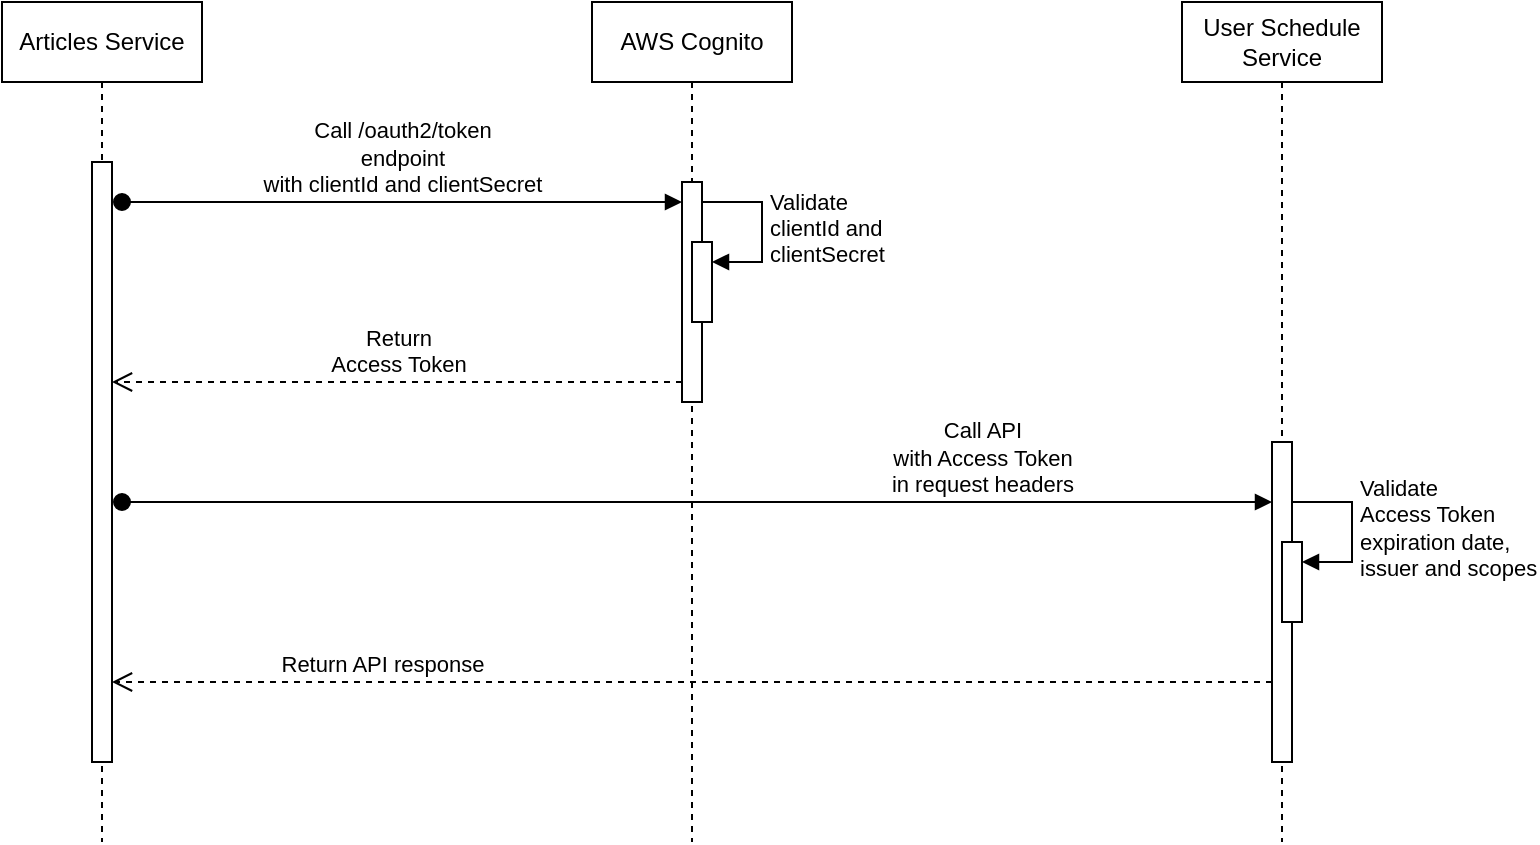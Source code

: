 <mxfile version="21.6.9" type="device">
  <diagram name="Page-1" id="PvZ-ucH5KrxWxDipueta">
    <mxGraphModel dx="1728" dy="925" grid="1" gridSize="10" guides="1" tooltips="1" connect="1" arrows="1" fold="1" page="1" pageScale="1" pageWidth="850" pageHeight="1100" math="0" shadow="0">
      <root>
        <mxCell id="0" />
        <mxCell id="1" parent="0" />
        <mxCell id="9KnKxS2fTNIw3O9fPbKG-4" value="Articles Service" style="shape=umlLifeline;perimeter=lifelinePerimeter;whiteSpace=wrap;html=1;container=1;dropTarget=0;collapsible=0;recursiveResize=0;outlineConnect=0;portConstraint=eastwest;newEdgeStyle={&quot;edgeStyle&quot;:&quot;elbowEdgeStyle&quot;,&quot;elbow&quot;:&quot;vertical&quot;,&quot;curved&quot;:0,&quot;rounded&quot;:0};" vertex="1" parent="1">
          <mxGeometry x="30" y="20" width="100" height="420" as="geometry" />
        </mxCell>
        <mxCell id="9KnKxS2fTNIw3O9fPbKG-7" value="" style="html=1;points=[];perimeter=orthogonalPerimeter;outlineConnect=0;targetShapes=umlLifeline;portConstraint=eastwest;newEdgeStyle={&quot;edgeStyle&quot;:&quot;elbowEdgeStyle&quot;,&quot;elbow&quot;:&quot;vertical&quot;,&quot;curved&quot;:0,&quot;rounded&quot;:0};" vertex="1" parent="9KnKxS2fTNIw3O9fPbKG-4">
          <mxGeometry x="45" y="80" width="10" height="300" as="geometry" />
        </mxCell>
        <mxCell id="9KnKxS2fTNIw3O9fPbKG-5" value="AWS Cognito" style="shape=umlLifeline;perimeter=lifelinePerimeter;whiteSpace=wrap;html=1;container=1;dropTarget=0;collapsible=0;recursiveResize=0;outlineConnect=0;portConstraint=eastwest;newEdgeStyle={&quot;edgeStyle&quot;:&quot;elbowEdgeStyle&quot;,&quot;elbow&quot;:&quot;vertical&quot;,&quot;curved&quot;:0,&quot;rounded&quot;:0};" vertex="1" parent="1">
          <mxGeometry x="325" y="20" width="100" height="420" as="geometry" />
        </mxCell>
        <mxCell id="9KnKxS2fTNIw3O9fPbKG-9" value="" style="html=1;points=[];perimeter=orthogonalPerimeter;outlineConnect=0;targetShapes=umlLifeline;portConstraint=eastwest;newEdgeStyle={&quot;edgeStyle&quot;:&quot;elbowEdgeStyle&quot;,&quot;elbow&quot;:&quot;vertical&quot;,&quot;curved&quot;:0,&quot;rounded&quot;:0};" vertex="1" parent="9KnKxS2fTNIw3O9fPbKG-5">
          <mxGeometry x="45" y="90" width="10" height="110" as="geometry" />
        </mxCell>
        <mxCell id="9KnKxS2fTNIw3O9fPbKG-10" value="" style="html=1;points=[];perimeter=orthogonalPerimeter;outlineConnect=0;targetShapes=umlLifeline;portConstraint=eastwest;newEdgeStyle={&quot;edgeStyle&quot;:&quot;elbowEdgeStyle&quot;,&quot;elbow&quot;:&quot;vertical&quot;,&quot;curved&quot;:0,&quot;rounded&quot;:0};" vertex="1" parent="9KnKxS2fTNIw3O9fPbKG-5">
          <mxGeometry x="50" y="120" width="10" height="40" as="geometry" />
        </mxCell>
        <mxCell id="9KnKxS2fTNIw3O9fPbKG-11" value="Validate&lt;br&gt;clientId and&lt;br&gt;clientSecret" style="html=1;align=left;spacingLeft=2;endArrow=block;rounded=0;edgeStyle=orthogonalEdgeStyle;curved=0;rounded=0;" edge="1" target="9KnKxS2fTNIw3O9fPbKG-10" parent="9KnKxS2fTNIw3O9fPbKG-5">
          <mxGeometry relative="1" as="geometry">
            <mxPoint x="55" y="100" as="sourcePoint" />
            <Array as="points">
              <mxPoint x="85" y="130" />
            </Array>
          </mxGeometry>
        </mxCell>
        <mxCell id="9KnKxS2fTNIw3O9fPbKG-6" value="User Schedule Service" style="shape=umlLifeline;perimeter=lifelinePerimeter;whiteSpace=wrap;html=1;container=1;dropTarget=0;collapsible=0;recursiveResize=0;outlineConnect=0;portConstraint=eastwest;newEdgeStyle={&quot;edgeStyle&quot;:&quot;elbowEdgeStyle&quot;,&quot;elbow&quot;:&quot;vertical&quot;,&quot;curved&quot;:0,&quot;rounded&quot;:0};" vertex="1" parent="1">
          <mxGeometry x="620" y="20" width="100" height="420" as="geometry" />
        </mxCell>
        <mxCell id="9KnKxS2fTNIw3O9fPbKG-13" value="" style="html=1;points=[];perimeter=orthogonalPerimeter;outlineConnect=0;targetShapes=umlLifeline;portConstraint=eastwest;newEdgeStyle={&quot;edgeStyle&quot;:&quot;elbowEdgeStyle&quot;,&quot;elbow&quot;:&quot;vertical&quot;,&quot;curved&quot;:0,&quot;rounded&quot;:0};" vertex="1" parent="9KnKxS2fTNIw3O9fPbKG-6">
          <mxGeometry x="45" y="220" width="10" height="160" as="geometry" />
        </mxCell>
        <mxCell id="9KnKxS2fTNIw3O9fPbKG-15" value="" style="html=1;points=[];perimeter=orthogonalPerimeter;outlineConnect=0;targetShapes=umlLifeline;portConstraint=eastwest;newEdgeStyle={&quot;edgeStyle&quot;:&quot;elbowEdgeStyle&quot;,&quot;elbow&quot;:&quot;vertical&quot;,&quot;curved&quot;:0,&quot;rounded&quot;:0};" vertex="1" parent="9KnKxS2fTNIw3O9fPbKG-6">
          <mxGeometry x="50" y="270" width="10" height="40" as="geometry" />
        </mxCell>
        <mxCell id="9KnKxS2fTNIw3O9fPbKG-16" value="Validate&lt;br&gt;Access Token&lt;br&gt;expiration date,&lt;br&gt;issuer and scopes" style="html=1;align=left;spacingLeft=2;endArrow=block;rounded=0;edgeStyle=orthogonalEdgeStyle;curved=0;rounded=0;" edge="1" target="9KnKxS2fTNIw3O9fPbKG-15" parent="9KnKxS2fTNIw3O9fPbKG-6">
          <mxGeometry relative="1" as="geometry">
            <mxPoint x="55" y="250" as="sourcePoint" />
            <Array as="points">
              <mxPoint x="85" y="280" />
            </Array>
          </mxGeometry>
        </mxCell>
        <mxCell id="9KnKxS2fTNIw3O9fPbKG-8" value="Call /oauth2/token&lt;br&gt;endpoint&lt;br&gt;with clientId and clientSecret" style="html=1;verticalAlign=bottom;startArrow=oval;startFill=1;endArrow=block;startSize=8;edgeStyle=elbowEdgeStyle;elbow=vertical;curved=0;rounded=0;" edge="1" parent="1" target="9KnKxS2fTNIw3O9fPbKG-9">
          <mxGeometry width="60" relative="1" as="geometry">
            <mxPoint x="90" y="120" as="sourcePoint" />
            <mxPoint x="290" y="120" as="targetPoint" />
          </mxGeometry>
        </mxCell>
        <mxCell id="9KnKxS2fTNIw3O9fPbKG-12" value="Return&lt;br&gt;Access Token" style="html=1;verticalAlign=bottom;endArrow=open;dashed=1;endSize=8;edgeStyle=elbowEdgeStyle;elbow=vertical;curved=0;rounded=0;" edge="1" parent="1" target="9KnKxS2fTNIw3O9fPbKG-7">
          <mxGeometry relative="1" as="geometry">
            <mxPoint x="370" y="210" as="sourcePoint" />
            <mxPoint x="110" y="210" as="targetPoint" />
          </mxGeometry>
        </mxCell>
        <mxCell id="9KnKxS2fTNIw3O9fPbKG-14" value="Call API&lt;br&gt;with Access Token&lt;br&gt;in request headers" style="html=1;verticalAlign=bottom;startArrow=oval;startFill=1;endArrow=block;startSize=8;edgeStyle=elbowEdgeStyle;elbow=vertical;curved=0;rounded=0;" edge="1" parent="1" target="9KnKxS2fTNIw3O9fPbKG-13">
          <mxGeometry x="0.496" width="60" relative="1" as="geometry">
            <mxPoint x="90" y="270" as="sourcePoint" />
            <mxPoint x="150" y="270" as="targetPoint" />
            <mxPoint as="offset" />
          </mxGeometry>
        </mxCell>
        <mxCell id="9KnKxS2fTNIw3O9fPbKG-17" value="Return API response" style="html=1;verticalAlign=bottom;endArrow=open;dashed=1;endSize=8;edgeStyle=elbowEdgeStyle;elbow=vertical;curved=0;rounded=0;" edge="1" parent="1" target="9KnKxS2fTNIw3O9fPbKG-7">
          <mxGeometry x="0.535" relative="1" as="geometry">
            <mxPoint x="665" y="360" as="sourcePoint" />
            <mxPoint x="110" y="360" as="targetPoint" />
            <mxPoint as="offset" />
          </mxGeometry>
        </mxCell>
      </root>
    </mxGraphModel>
  </diagram>
</mxfile>
